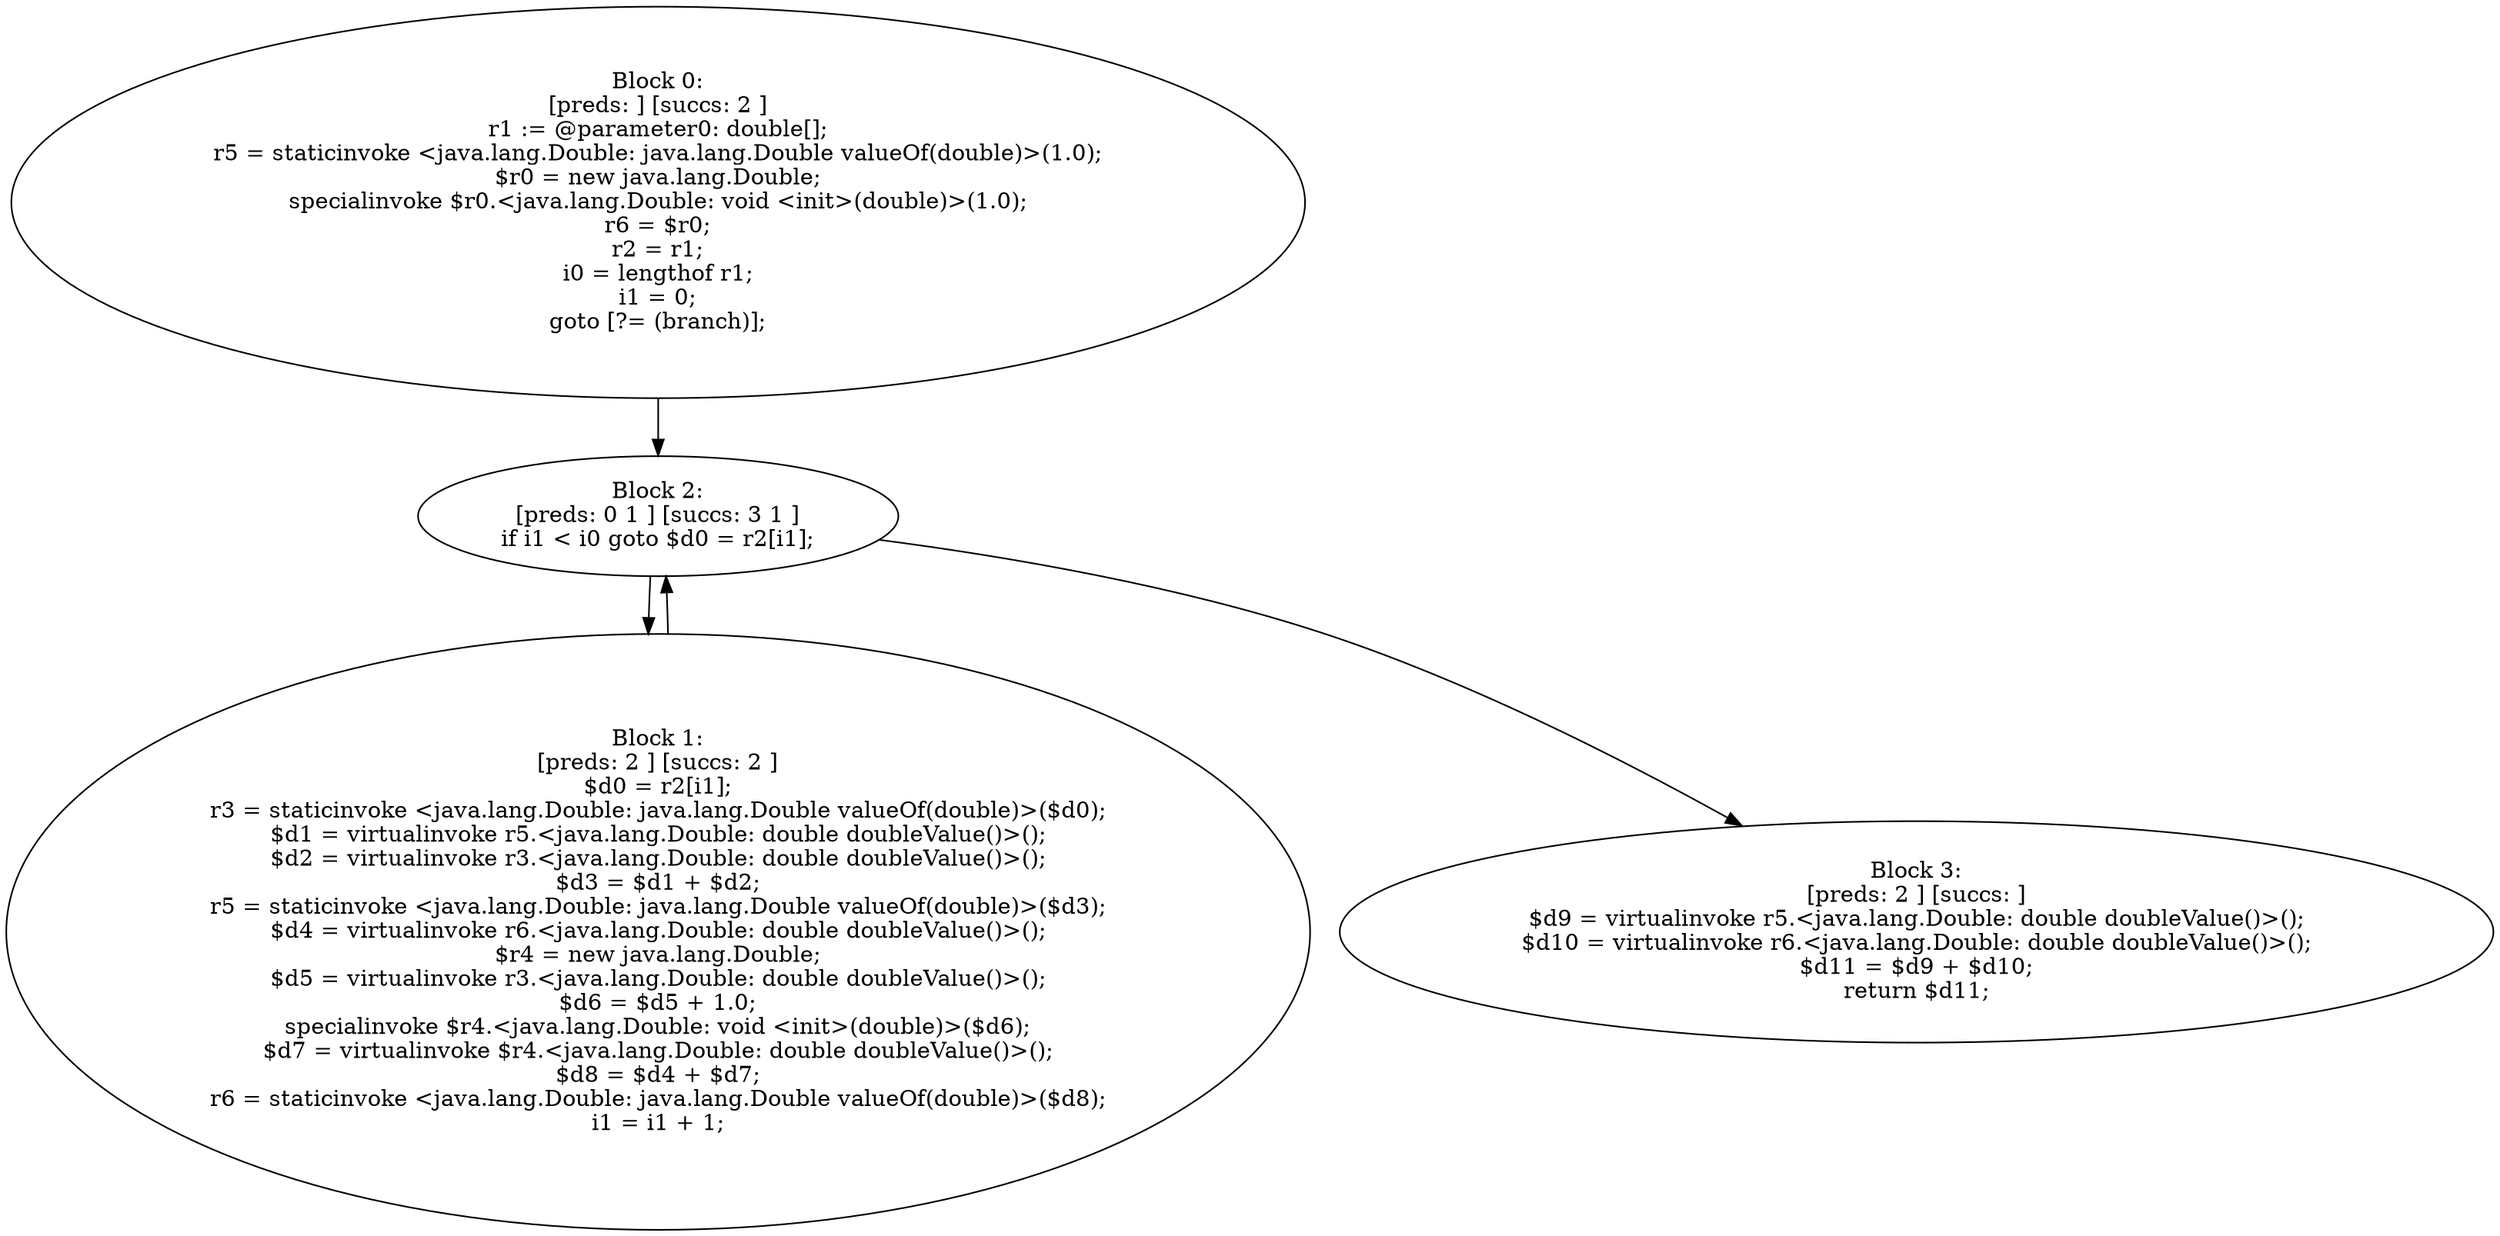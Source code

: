 digraph "unitGraph" {
    "Block 0:
[preds: ] [succs: 2 ]
r1 := @parameter0: double[];
r5 = staticinvoke <java.lang.Double: java.lang.Double valueOf(double)>(1.0);
$r0 = new java.lang.Double;
specialinvoke $r0.<java.lang.Double: void <init>(double)>(1.0);
r6 = $r0;
r2 = r1;
i0 = lengthof r1;
i1 = 0;
goto [?= (branch)];
"
    "Block 1:
[preds: 2 ] [succs: 2 ]
$d0 = r2[i1];
r3 = staticinvoke <java.lang.Double: java.lang.Double valueOf(double)>($d0);
$d1 = virtualinvoke r5.<java.lang.Double: double doubleValue()>();
$d2 = virtualinvoke r3.<java.lang.Double: double doubleValue()>();
$d3 = $d1 + $d2;
r5 = staticinvoke <java.lang.Double: java.lang.Double valueOf(double)>($d3);
$d4 = virtualinvoke r6.<java.lang.Double: double doubleValue()>();
$r4 = new java.lang.Double;
$d5 = virtualinvoke r3.<java.lang.Double: double doubleValue()>();
$d6 = $d5 + 1.0;
specialinvoke $r4.<java.lang.Double: void <init>(double)>($d6);
$d7 = virtualinvoke $r4.<java.lang.Double: double doubleValue()>();
$d8 = $d4 + $d7;
r6 = staticinvoke <java.lang.Double: java.lang.Double valueOf(double)>($d8);
i1 = i1 + 1;
"
    "Block 2:
[preds: 0 1 ] [succs: 3 1 ]
if i1 < i0 goto $d0 = r2[i1];
"
    "Block 3:
[preds: 2 ] [succs: ]
$d9 = virtualinvoke r5.<java.lang.Double: double doubleValue()>();
$d10 = virtualinvoke r6.<java.lang.Double: double doubleValue()>();
$d11 = $d9 + $d10;
return $d11;
"
    "Block 0:
[preds: ] [succs: 2 ]
r1 := @parameter0: double[];
r5 = staticinvoke <java.lang.Double: java.lang.Double valueOf(double)>(1.0);
$r0 = new java.lang.Double;
specialinvoke $r0.<java.lang.Double: void <init>(double)>(1.0);
r6 = $r0;
r2 = r1;
i0 = lengthof r1;
i1 = 0;
goto [?= (branch)];
"->"Block 2:
[preds: 0 1 ] [succs: 3 1 ]
if i1 < i0 goto $d0 = r2[i1];
";
    "Block 1:
[preds: 2 ] [succs: 2 ]
$d0 = r2[i1];
r3 = staticinvoke <java.lang.Double: java.lang.Double valueOf(double)>($d0);
$d1 = virtualinvoke r5.<java.lang.Double: double doubleValue()>();
$d2 = virtualinvoke r3.<java.lang.Double: double doubleValue()>();
$d3 = $d1 + $d2;
r5 = staticinvoke <java.lang.Double: java.lang.Double valueOf(double)>($d3);
$d4 = virtualinvoke r6.<java.lang.Double: double doubleValue()>();
$r4 = new java.lang.Double;
$d5 = virtualinvoke r3.<java.lang.Double: double doubleValue()>();
$d6 = $d5 + 1.0;
specialinvoke $r4.<java.lang.Double: void <init>(double)>($d6);
$d7 = virtualinvoke $r4.<java.lang.Double: double doubleValue()>();
$d8 = $d4 + $d7;
r6 = staticinvoke <java.lang.Double: java.lang.Double valueOf(double)>($d8);
i1 = i1 + 1;
"->"Block 2:
[preds: 0 1 ] [succs: 3 1 ]
if i1 < i0 goto $d0 = r2[i1];
";
    "Block 2:
[preds: 0 1 ] [succs: 3 1 ]
if i1 < i0 goto $d0 = r2[i1];
"->"Block 3:
[preds: 2 ] [succs: ]
$d9 = virtualinvoke r5.<java.lang.Double: double doubleValue()>();
$d10 = virtualinvoke r6.<java.lang.Double: double doubleValue()>();
$d11 = $d9 + $d10;
return $d11;
";
    "Block 2:
[preds: 0 1 ] [succs: 3 1 ]
if i1 < i0 goto $d0 = r2[i1];
"->"Block 1:
[preds: 2 ] [succs: 2 ]
$d0 = r2[i1];
r3 = staticinvoke <java.lang.Double: java.lang.Double valueOf(double)>($d0);
$d1 = virtualinvoke r5.<java.lang.Double: double doubleValue()>();
$d2 = virtualinvoke r3.<java.lang.Double: double doubleValue()>();
$d3 = $d1 + $d2;
r5 = staticinvoke <java.lang.Double: java.lang.Double valueOf(double)>($d3);
$d4 = virtualinvoke r6.<java.lang.Double: double doubleValue()>();
$r4 = new java.lang.Double;
$d5 = virtualinvoke r3.<java.lang.Double: double doubleValue()>();
$d6 = $d5 + 1.0;
specialinvoke $r4.<java.lang.Double: void <init>(double)>($d6);
$d7 = virtualinvoke $r4.<java.lang.Double: double doubleValue()>();
$d8 = $d4 + $d7;
r6 = staticinvoke <java.lang.Double: java.lang.Double valueOf(double)>($d8);
i1 = i1 + 1;
";
}
